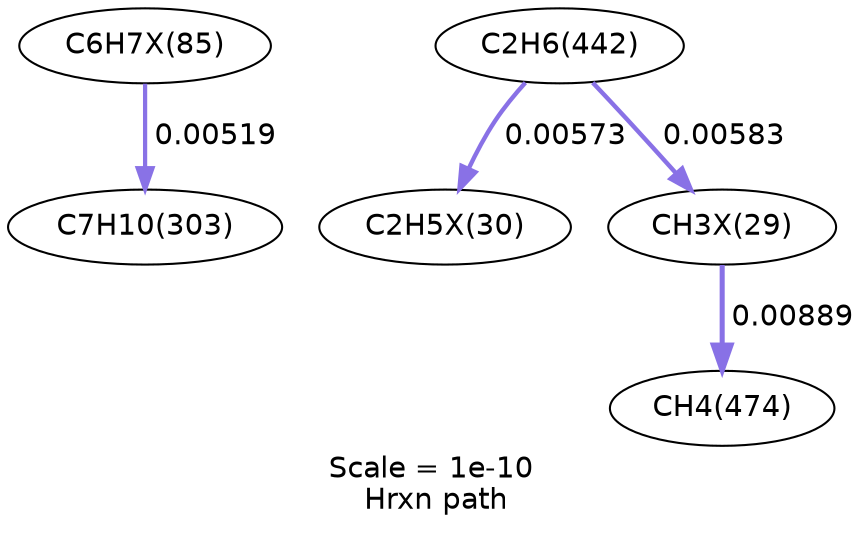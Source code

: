 digraph reaction_paths {
center=1;
s62 -> s16[fontname="Helvetica", style="setlinewidth(2.03)", arrowsize=1.01, color="0.7, 0.505, 0.9"
, label=" 0.00519"];
s19 -> s52[fontname="Helvetica", style="setlinewidth(2.1)", arrowsize=1.05, color="0.7, 0.506, 0.9"
, label=" 0.00573"];
s19 -> s51[fontname="Helvetica", style="setlinewidth(2.12)", arrowsize=1.06, color="0.7, 0.506, 0.9"
, label=" 0.00583"];
s51 -> s23[fontname="Helvetica", style="setlinewidth(2.43)", arrowsize=1.22, color="0.7, 0.509, 0.9"
, label=" 0.00889"];
s16 [ fontname="Helvetica", label="C7H10(303)"];
s19 [ fontname="Helvetica", label="C2H6(442)"];
s23 [ fontname="Helvetica", label="CH4(474)"];
s51 [ fontname="Helvetica", label="CH3X(29)"];
s52 [ fontname="Helvetica", label="C2H5X(30)"];
s62 [ fontname="Helvetica", label="C6H7X(85)"];
 label = "Scale = 1e-10\l Hrxn path";
 fontname = "Helvetica";
}
